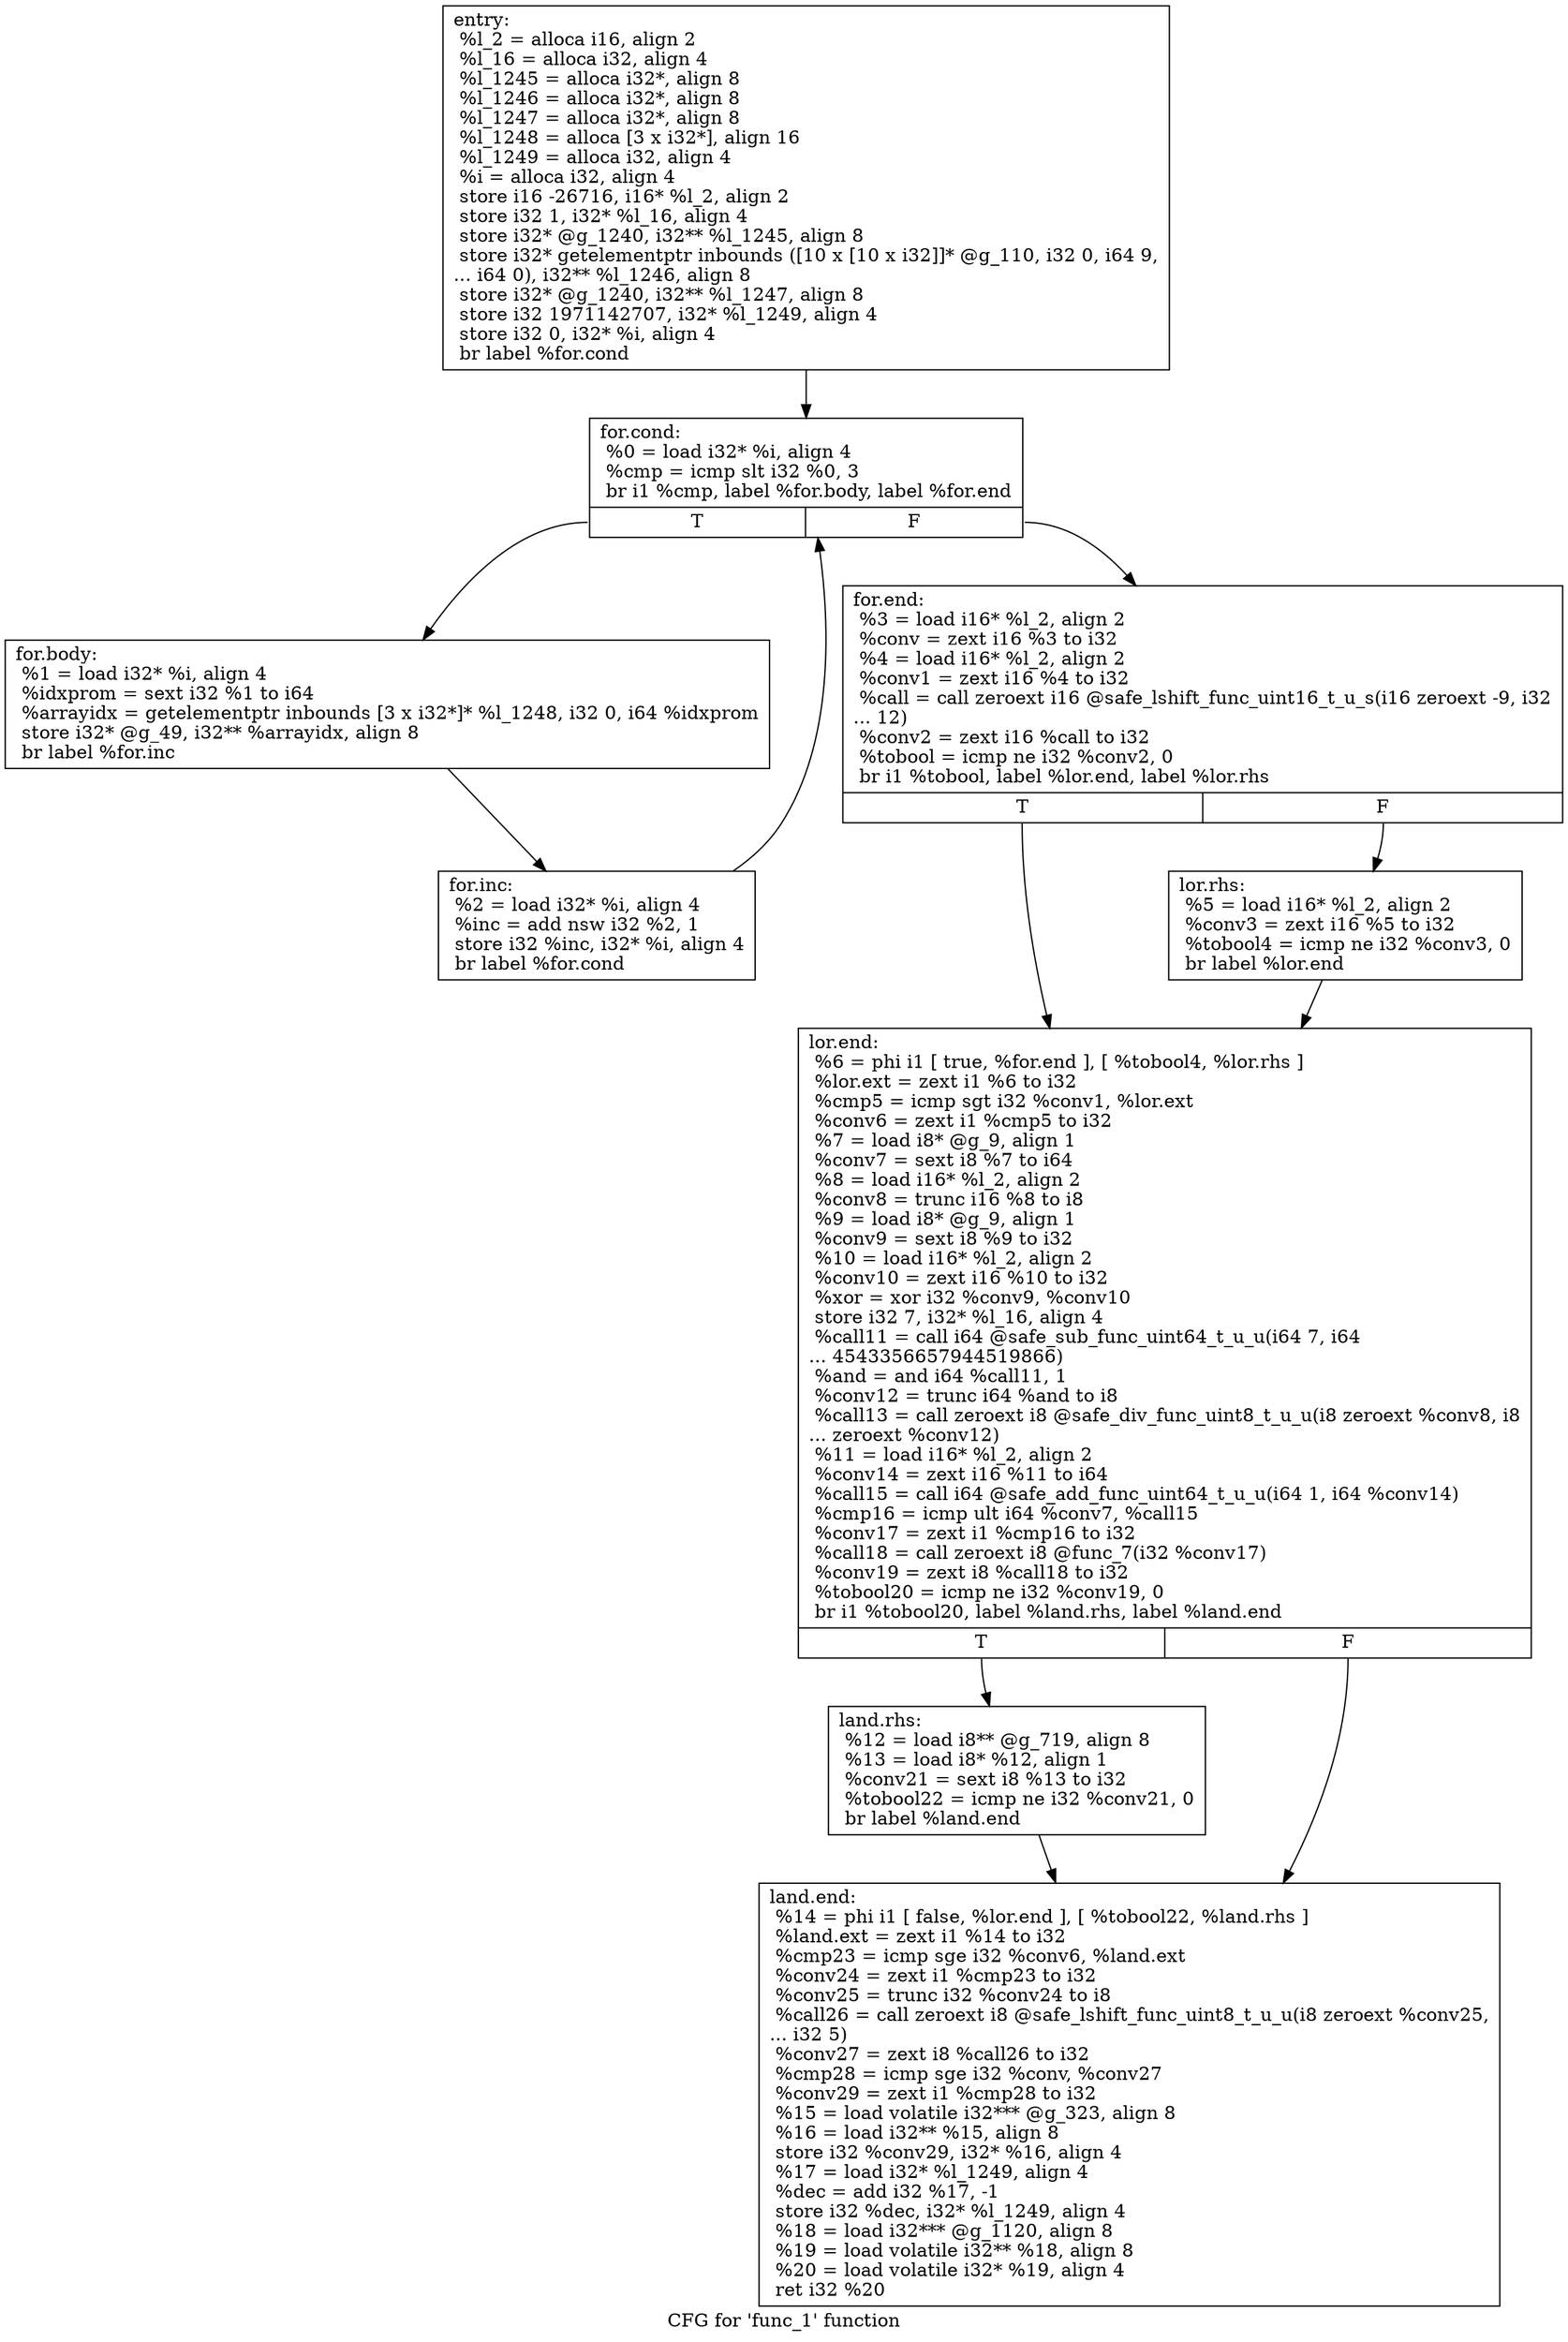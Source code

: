 digraph "CFG for 'func_1' function" {
	label="CFG for 'func_1' function";

	Node0xb2d6d38 [shape=record,label="{entry:\l  %l_2 = alloca i16, align 2\l  %l_16 = alloca i32, align 4\l  %l_1245 = alloca i32*, align 8\l  %l_1246 = alloca i32*, align 8\l  %l_1247 = alloca i32*, align 8\l  %l_1248 = alloca [3 x i32*], align 16\l  %l_1249 = alloca i32, align 4\l  %i = alloca i32, align 4\l  store i16 -26716, i16* %l_2, align 2\l  store i32 1, i32* %l_16, align 4\l  store i32* @g_1240, i32** %l_1245, align 8\l  store i32* getelementptr inbounds ([10 x [10 x i32]]* @g_110, i32 0, i64 9,\l... i64 0), i32** %l_1246, align 8\l  store i32* @g_1240, i32** %l_1247, align 8\l  store i32 1971142707, i32* %l_1249, align 4\l  store i32 0, i32* %i, align 4\l  br label %for.cond\l}"];
	Node0xb2d6d38 -> Node0xb2d6d68;
	Node0xb2d6d68 [shape=record,label="{for.cond:                                         \l  %0 = load i32* %i, align 4\l  %cmp = icmp slt i32 %0, 3\l  br i1 %cmp, label %for.body, label %for.end\l|{<s0>T|<s1>F}}"];
	Node0xb2d6d68:s0 -> Node0xb2d6d98;
	Node0xb2d6d68:s1 -> Node0xb2d7090;
	Node0xb2d6d98 [shape=record,label="{for.body:                                         \l  %1 = load i32* %i, align 4\l  %idxprom = sext i32 %1 to i64\l  %arrayidx = getelementptr inbounds [3 x i32*]* %l_1248, i32 0, i64 %idxprom\l  store i32* @g_49, i32** %arrayidx, align 8\l  br label %for.inc\l}"];
	Node0xb2d6d98 -> Node0xb2d7060;
	Node0xb2d7060 [shape=record,label="{for.inc:                                          \l  %2 = load i32* %i, align 4\l  %inc = add nsw i32 %2, 1\l  store i32 %inc, i32* %i, align 4\l  br label %for.cond\l}"];
	Node0xb2d7060 -> Node0xb2d6d68;
	Node0xb2d7090 [shape=record,label="{for.end:                                          \l  %3 = load i16* %l_2, align 2\l  %conv = zext i16 %3 to i32\l  %4 = load i16* %l_2, align 2\l  %conv1 = zext i16 %4 to i32\l  %call = call zeroext i16 @safe_lshift_func_uint16_t_u_s(i16 zeroext -9, i32\l... 12)\l  %conv2 = zext i16 %call to i32\l  %tobool = icmp ne i32 %conv2, 0\l  br i1 %tobool, label %lor.end, label %lor.rhs\l|{<s0>T|<s1>F}}"];
	Node0xb2d7090:s0 -> Node0xb2d70f0;
	Node0xb2d7090:s1 -> Node0xb2d70c0;
	Node0xb2d70c0 [shape=record,label="{lor.rhs:                                          \l  %5 = load i16* %l_2, align 2\l  %conv3 = zext i16 %5 to i32\l  %tobool4 = icmp ne i32 %conv3, 0\l  br label %lor.end\l}"];
	Node0xb2d70c0 -> Node0xb2d70f0;
	Node0xb2d70f0 [shape=record,label="{lor.end:                                          \l  %6 = phi i1 [ true, %for.end ], [ %tobool4, %lor.rhs ]\l  %lor.ext = zext i1 %6 to i32\l  %cmp5 = icmp sgt i32 %conv1, %lor.ext\l  %conv6 = zext i1 %cmp5 to i32\l  %7 = load i8* @g_9, align 1\l  %conv7 = sext i8 %7 to i64\l  %8 = load i16* %l_2, align 2\l  %conv8 = trunc i16 %8 to i8\l  %9 = load i8* @g_9, align 1\l  %conv9 = sext i8 %9 to i32\l  %10 = load i16* %l_2, align 2\l  %conv10 = zext i16 %10 to i32\l  %xor = xor i32 %conv9, %conv10\l  store i32 7, i32* %l_16, align 4\l  %call11 = call i64 @safe_sub_func_uint64_t_u_u(i64 7, i64\l... 4543356657944519866)\l  %and = and i64 %call11, 1\l  %conv12 = trunc i64 %and to i8\l  %call13 = call zeroext i8 @safe_div_func_uint8_t_u_u(i8 zeroext %conv8, i8\l... zeroext %conv12)\l  %11 = load i16* %l_2, align 2\l  %conv14 = zext i16 %11 to i64\l  %call15 = call i64 @safe_add_func_uint64_t_u_u(i64 1, i64 %conv14)\l  %cmp16 = icmp ult i64 %conv7, %call15\l  %conv17 = zext i1 %cmp16 to i32\l  %call18 = call zeroext i8 @func_7(i32 %conv17)\l  %conv19 = zext i8 %call18 to i32\l  %tobool20 = icmp ne i32 %conv19, 0\l  br i1 %tobool20, label %land.rhs, label %land.end\l|{<s0>T|<s1>F}}"];
	Node0xb2d70f0:s0 -> Node0xb2d7120;
	Node0xb2d70f0:s1 -> Node0xb2d7150;
	Node0xb2d7120 [shape=record,label="{land.rhs:                                         \l  %12 = load i8** @g_719, align 8\l  %13 = load i8* %12, align 1\l  %conv21 = sext i8 %13 to i32\l  %tobool22 = icmp ne i32 %conv21, 0\l  br label %land.end\l}"];
	Node0xb2d7120 -> Node0xb2d7150;
	Node0xb2d7150 [shape=record,label="{land.end:                                         \l  %14 = phi i1 [ false, %lor.end ], [ %tobool22, %land.rhs ]\l  %land.ext = zext i1 %14 to i32\l  %cmp23 = icmp sge i32 %conv6, %land.ext\l  %conv24 = zext i1 %cmp23 to i32\l  %conv25 = trunc i32 %conv24 to i8\l  %call26 = call zeroext i8 @safe_lshift_func_uint8_t_u_u(i8 zeroext %conv25,\l... i32 5)\l  %conv27 = zext i8 %call26 to i32\l  %cmp28 = icmp sge i32 %conv, %conv27\l  %conv29 = zext i1 %cmp28 to i32\l  %15 = load volatile i32*** @g_323, align 8\l  %16 = load i32** %15, align 8\l  store i32 %conv29, i32* %16, align 4\l  %17 = load i32* %l_1249, align 4\l  %dec = add i32 %17, -1\l  store i32 %dec, i32* %l_1249, align 4\l  %18 = load i32*** @g_1120, align 8\l  %19 = load volatile i32** %18, align 8\l  %20 = load volatile i32* %19, align 4\l  ret i32 %20\l}"];
}
